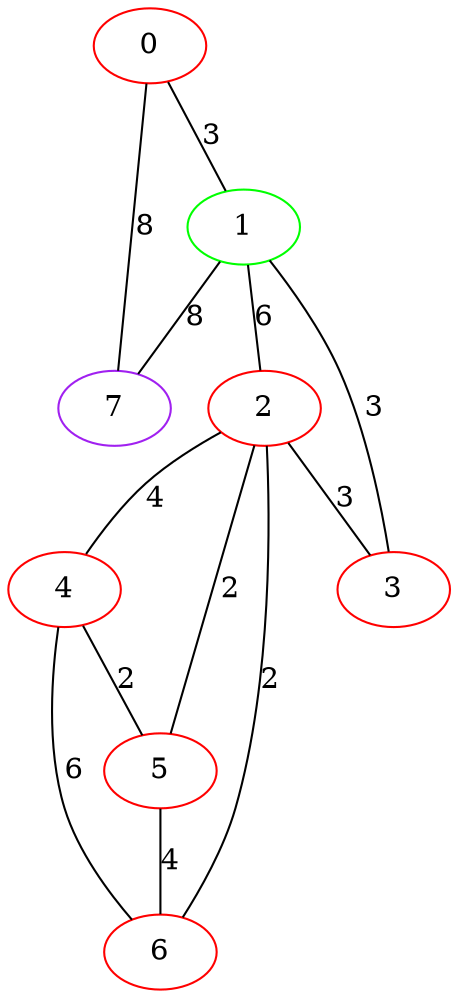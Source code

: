 graph "" {
0 [color=red, weight=1];
1 [color=green, weight=2];
2 [color=red, weight=1];
3 [color=red, weight=1];
4 [color=red, weight=1];
5 [color=red, weight=1];
6 [color=red, weight=1];
7 [color=purple, weight=4];
0 -- 1  [key=0, label=3];
0 -- 7  [key=0, label=8];
1 -- 2  [key=0, label=6];
1 -- 3  [key=0, label=3];
1 -- 7  [key=0, label=8];
2 -- 3  [key=0, label=3];
2 -- 4  [key=0, label=4];
2 -- 5  [key=0, label=2];
2 -- 6  [key=0, label=2];
4 -- 5  [key=0, label=2];
4 -- 6  [key=0, label=6];
5 -- 6  [key=0, label=4];
}

